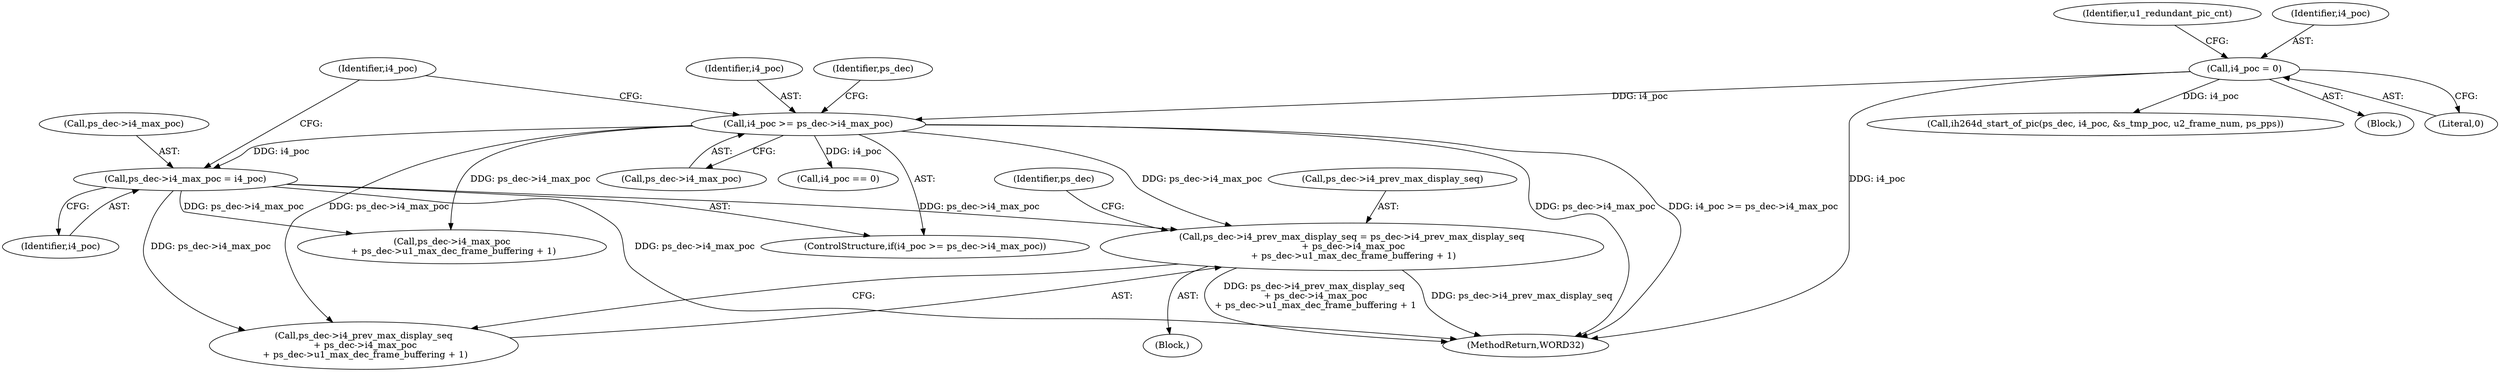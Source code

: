 digraph "0_Android_e629194c62a9a129ce378e08cb1059a8a53f1795_1@integer" {
"1001385" [label="(Call,ps_dec->i4_prev_max_display_seq = ps_dec->i4_prev_max_display_seq\n + ps_dec->i4_max_poc\n + ps_dec->u1_max_dec_frame_buffering + 1)"];
"1001370" [label="(Call,i4_poc >= ps_dec->i4_max_poc)"];
"1000184" [label="(Call,i4_poc = 0)"];
"1001375" [label="(Call,ps_dec->i4_max_poc = i4_poc)"];
"1001385" [label="(Call,ps_dec->i4_prev_max_display_seq = ps_dec->i4_prev_max_display_seq\n + ps_dec->i4_max_poc\n + ps_dec->u1_max_dec_frame_buffering + 1)"];
"1001372" [label="(Call,ps_dec->i4_max_poc)"];
"1001371" [label="(Identifier,i4_poc)"];
"1001370" [label="(Call,i4_poc >= ps_dec->i4_max_poc)"];
"1000192" [label="(Identifier,u1_redundant_pic_cnt)"];
"1001386" [label="(Call,ps_dec->i4_prev_max_display_seq)"];
"1001571" [label="(Call,ih264d_start_of_pic(ps_dec, i4_poc, &s_tmp_poc, u2_frame_num, ps_pps))"];
"1001376" [label="(Call,ps_dec->i4_max_poc)"];
"1001382" [label="(Identifier,i4_poc)"];
"1001384" [label="(Block,)"];
"1001381" [label="(Call,i4_poc == 0)"];
"1000186" [label="(Literal,0)"];
"1000185" [label="(Identifier,i4_poc)"];
"1000166" [label="(Block,)"];
"1001404" [label="(Identifier,ps_dec)"];
"1001377" [label="(Identifier,ps_dec)"];
"1001375" [label="(Call,ps_dec->i4_max_poc = i4_poc)"];
"1002570" [label="(MethodReturn,WORD32)"];
"1001393" [label="(Call,ps_dec->i4_max_poc\n + ps_dec->u1_max_dec_frame_buffering + 1)"];
"1001379" [label="(Identifier,i4_poc)"];
"1001369" [label="(ControlStructure,if(i4_poc >= ps_dec->i4_max_poc))"];
"1000184" [label="(Call,i4_poc = 0)"];
"1001389" [label="(Call,ps_dec->i4_prev_max_display_seq\n + ps_dec->i4_max_poc\n + ps_dec->u1_max_dec_frame_buffering + 1)"];
"1001385" -> "1001384"  [label="AST: "];
"1001385" -> "1001389"  [label="CFG: "];
"1001386" -> "1001385"  [label="AST: "];
"1001389" -> "1001385"  [label="AST: "];
"1001404" -> "1001385"  [label="CFG: "];
"1001385" -> "1002570"  [label="DDG: ps_dec->i4_prev_max_display_seq\n + ps_dec->i4_max_poc\n + ps_dec->u1_max_dec_frame_buffering + 1"];
"1001385" -> "1002570"  [label="DDG: ps_dec->i4_prev_max_display_seq"];
"1001370" -> "1001385"  [label="DDG: ps_dec->i4_max_poc"];
"1001375" -> "1001385"  [label="DDG: ps_dec->i4_max_poc"];
"1001370" -> "1001369"  [label="AST: "];
"1001370" -> "1001372"  [label="CFG: "];
"1001371" -> "1001370"  [label="AST: "];
"1001372" -> "1001370"  [label="AST: "];
"1001377" -> "1001370"  [label="CFG: "];
"1001382" -> "1001370"  [label="CFG: "];
"1001370" -> "1002570"  [label="DDG: ps_dec->i4_max_poc"];
"1001370" -> "1002570"  [label="DDG: i4_poc >= ps_dec->i4_max_poc"];
"1000184" -> "1001370"  [label="DDG: i4_poc"];
"1001370" -> "1001375"  [label="DDG: i4_poc"];
"1001370" -> "1001381"  [label="DDG: i4_poc"];
"1001370" -> "1001389"  [label="DDG: ps_dec->i4_max_poc"];
"1001370" -> "1001393"  [label="DDG: ps_dec->i4_max_poc"];
"1000184" -> "1000166"  [label="AST: "];
"1000184" -> "1000186"  [label="CFG: "];
"1000185" -> "1000184"  [label="AST: "];
"1000186" -> "1000184"  [label="AST: "];
"1000192" -> "1000184"  [label="CFG: "];
"1000184" -> "1002570"  [label="DDG: i4_poc"];
"1000184" -> "1001571"  [label="DDG: i4_poc"];
"1001375" -> "1001369"  [label="AST: "];
"1001375" -> "1001379"  [label="CFG: "];
"1001376" -> "1001375"  [label="AST: "];
"1001379" -> "1001375"  [label="AST: "];
"1001382" -> "1001375"  [label="CFG: "];
"1001375" -> "1002570"  [label="DDG: ps_dec->i4_max_poc"];
"1001375" -> "1001389"  [label="DDG: ps_dec->i4_max_poc"];
"1001375" -> "1001393"  [label="DDG: ps_dec->i4_max_poc"];
}
